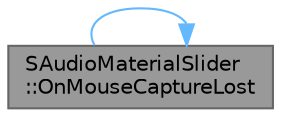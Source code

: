 digraph "SAudioMaterialSlider::OnMouseCaptureLost"
{
 // INTERACTIVE_SVG=YES
 // LATEX_PDF_SIZE
  bgcolor="transparent";
  edge [fontname=Helvetica,fontsize=10,labelfontname=Helvetica,labelfontsize=10];
  node [fontname=Helvetica,fontsize=10,shape=box,height=0.2,width=0.4];
  rankdir="LR";
  Node1 [id="Node000001",label="SAudioMaterialSlider\l::OnMouseCaptureLost",height=0.2,width=0.4,color="gray40", fillcolor="grey60", style="filled", fontcolor="black",tooltip="Called when this widget had captured the mouse, but that capture has been revoked for some reason."];
  Node1 -> Node1 [id="edge1_Node000001_Node000001",color="steelblue1",style="solid",tooltip=" "];
}
